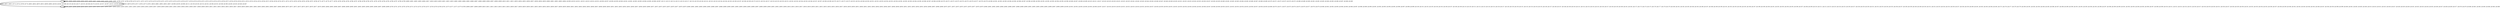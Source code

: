 digraph G {
        node [style=rounded, penwidth=3, fontsize=20, shape=oval];
        "1" -> "1" [label="@601, @602, @603, @604, @624, @625, @626, @627, @628, @629, @630, @680, @681, @706, @707, @708, @709, @710, @711, @712, @713, @718, @719, @720, @721, @722, @723, @724, @725, @726, @727, @728, @729, @730, @731, @732, @733, @734, @735, @736, @737, @738, @739, @740, @741, @742, @743, @744, @745, @746, @747, @748, @749, @750, @751, @752, @753, @763, @764, @765, @766, @767, @768, @774, @775, @776, @777, @782, @783, @784, @785, @786, @787, @788, @789, @790, @791, @792, @793, @794, @795, @796, @797, @798, @799, @800, @801, @802, @803, @804, @817, @818, @819, @820, @821, @822, @823, @862, @863, @864, @865, @866, @867, @868, @869, @906, @907, @908, @909, @910, @911, @912, @933, @934, @935, @936, @937, @938, @958, @959, @960, @961, @962, @963, @964, @1009, @1010, @1011, @1012, @1013, @1014, @1015, @1036, @1037, @1038, @1039, @1040, @1041, @1061, @1062, @1063, @1064, @1065, @1066, @1067, @1112, @1113, @1114, @1115, @1116, @1117, @1118, @1139, @1140, @1141, @1142, @1143, @1144, @1164, @1165, @1166, @1167, @1168, @1169, @1170, @1215, @1216, @1217, @1218, @1219, @1220, @1221, @1242, @1243, @1244, @1245, @1246, @1247, @1267, @1268, @1269, @1270, @1271, @1272, @1273, @1323, @1324, @1349, @1350, @1351, @1352, @1353, @1354, @1355, @1356, @1361, @1362, @1363, @1364, @1365, @1366, @1367, @1368, @1369, @1370, @1371, @1372, @1373, @1374, @1375, @1376, @1377, @1378, @1379, @1380, @1381, @1382, @1383, @1384, @1385, @1386, @1387, @1388, @1389, @1390, @1391, @1392, @1393, @1394, @1395, @1396, @1406, @1407, @1408, @1409, @1410, @1411, @1417, @1418, @1419, @1420, @1421, @1422, @1423, @1441, @1442, @1443, @1444, @1445, @1446, @1447, @1448, @1449, @1450, @1451, @1452, @1453, @1454, @1455, @1456, @1457, @1458, @1459, @1460, @1461, @1462, @1463, @1464, @1465, @1466, @1467, @1468, @1469, @1470, @1471, @1472, @1473, @1474, @1475, @1488, @1489, @1490, @1491, @1492, @1493, @1494, @1495, @1496, @1497, @1498, @1499", color=black,arrowsize=1,style=bold,penwidth=3,fontsize=20];
"1" -> "0" [label="@605, @631, @682, @714, @754, @769, @778, @805, @824, @870, @913, @939, @965, @1016, @1042, @1068, @1119, @1145, @1171, @1222, @1248, @1274, @1325, @1357, @1397, @1412, @1424, @1476", color=black,arrowsize=1,style=bold,penwidth=3,fontsize=20];
"0" -> "0" [label="@606, @607, @608, @609, @610, @611, @612, @613, @614, @615, @616, @617, @618, @619, @620, @621, @622, @632, @633, @634, @635, @636, @637, @638, @639, @640, @641, @642, @643, @644, @645, @646, @647, @648, @649, @650, @651, @652, @653, @654, @655, @656, @657, @658, @659, @660, @661, @662, @663, @664, @665, @666, @667, @668, @669, @670, @671, @672, @673, @674, @675, @676, @677, @678, @683, @684, @685, @686, @687, @688, @689, @690, @691, @692, @693, @694, @695, @696, @697, @698, @699, @700, @701, @702, @703, @704, @715, @716, @755, @756, @757, @758, @759, @760, @761, @770, @771, @772, @779, @780, @806, @807, @808, @809, @810, @811, @812, @813, @814, @815, @825, @826, @827, @828, @829, @830, @831, @832, @833, @834, @835, @836, @837, @838, @839, @840, @841, @842, @843, @844, @845, @846, @847, @848, @849, @850, @851, @852, @853, @854, @855, @856, @857, @858, @859, @860, @871, @872, @873, @874, @875, @876, @877, @878, @879, @880, @881, @882, @883, @884, @885, @886, @887, @888, @889, @890, @891, @892, @893, @894, @895, @896, @897, @898, @899, @900, @901, @902, @903, @904, @914, @915, @916, @917, @918, @919, @920, @921, @922, @923, @924, @925, @926, @927, @928, @929, @930, @931, @940, @941, @942, @943, @944, @945, @946, @947, @948, @949, @950, @951, @952, @953, @954, @955, @956, @966, @967, @968, @969, @970, @971, @972, @973, @974, @975, @976, @977, @978, @979, @980, @981, @982, @983, @984, @985, @986, @987, @988, @989, @990, @991, @992, @993, @994, @995, @996, @997, @998, @999, @1000, @1001, @1002, @1003, @1004, @1005, @1006, @1007, @1017, @1018, @1019, @1020, @1021, @1022, @1023, @1024, @1025, @1026, @1027, @1028, @1029, @1030, @1031, @1032, @1033, @1034, @1043, @1044, @1045, @1046, @1047, @1048, @1049, @1050, @1051, @1052, @1053, @1054, @1055, @1056, @1057, @1058, @1059, @1069, @1070, @1071, @1072, @1073, @1074, @1075, @1076, @1077, @1078, @1079, @1080, @1081, @1082, @1083, @1084, @1085, @1086, @1087, @1088, @1089, @1090, @1091, @1092, @1093, @1094, @1095, @1096, @1097, @1098, @1099, @1100, @1101, @1102, @1103, @1104, @1105, @1106, @1107, @1108, @1109, @1110, @1120, @1121, @1122, @1123, @1124, @1125, @1126, @1127, @1128, @1129, @1130, @1131, @1132, @1133, @1134, @1135, @1136, @1137, @1146, @1147, @1148, @1149, @1150, @1151, @1152, @1153, @1154, @1155, @1156, @1157, @1158, @1159, @1160, @1161, @1162, @1172, @1173, @1174, @1175, @1176, @1177, @1178, @1179, @1180, @1181, @1182, @1183, @1184, @1185, @1186, @1187, @1188, @1189, @1190, @1191, @1192, @1193, @1194, @1195, @1196, @1197, @1198, @1199, @1200, @1201, @1202, @1203, @1204, @1205, @1206, @1207, @1208, @1209, @1210, @1211, @1212, @1213, @1223, @1224, @1225, @1226, @1227, @1228, @1229, @1230, @1231, @1232, @1233, @1234, @1235, @1236, @1237, @1238, @1239, @1240, @1249, @1250, @1251, @1252, @1253, @1254, @1255, @1256, @1257, @1258, @1259, @1260, @1261, @1262, @1263, @1264, @1265, @1275, @1276, @1277, @1278, @1279, @1280, @1281, @1282, @1283, @1284, @1285, @1286, @1287, @1288, @1289, @1290, @1291, @1292, @1293, @1294, @1295, @1296, @1297, @1298, @1299, @1300, @1301, @1302, @1303, @1304, @1305, @1306, @1307, @1308, @1309, @1310, @1311, @1312, @1313, @1314, @1315, @1316, @1317, @1318, @1319, @1320, @1321, @1326, @1327, @1328, @1329, @1330, @1331, @1332, @1333, @1334, @1335, @1336, @1337, @1338, @1339, @1340, @1341, @1342, @1343, @1344, @1345, @1346, @1347, @1358, @1359, @1398, @1399, @1400, @1401, @1402, @1403, @1404, @1413, @1414, @1415, @1425, @1426, @1427, @1428, @1429, @1430, @1431, @1432, @1433, @1434, @1435, @1436, @1437, @1438, @1439, @1477, @1478, @1479, @1480, @1481, @1482, @1483, @1484, @1485, @1486", color=black,arrowsize=1,style=bold,penwidth=3,fontsize=20];
"0" -> "1" [label="@623, @679, @705, @717, @762, @773, @781, @816, @861, @905, @932, @957, @1008, @1035, @1060, @1111, @1138, @1163, @1214, @1241, @1266, @1322, @1348, @1360, @1405, @1416, @1440, @1487", color=black,arrowsize=1,style=bold,penwidth=3,fontsize=20];
}
